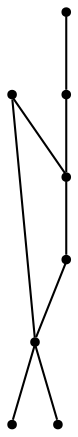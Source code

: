 graph {
  node [shape=point,comment="{\"directed\":false,\"doi\":\"10.1007/978-3-030-68766-3_34\",\"figure\":\"2 (4)\"}"]

  v0 [pos="1551.01580927531,1197.660483150604"]
  v1 [pos="1551.0106904076854,1213.3847205135457"]
  v2 [pos="1574.8154278976108,1213.3839256680662"]
  v3 [pos="1551.0106904076854,1339.154233557762"]
  v4 [pos="1503.4030594919482,1213.3847205135457"]
  v5 [pos="1503.4030594919482,1339.154233557762"]
  v6 [pos="1408.1847772106335,1299.8467082539592"]
  v7 [pos="1408.1858264195253,1339.154233557762"]

  v1 -- v0 [id="-2",pos="1551.0106904076854,1213.3847205135457 1551.01580927531,1197.660483150604 1551.01580927531,1197.660483150604 1551.01580927531,1197.660483150604"]
  v1 -- v2 [id="-4",pos="1551.0106904076854,1213.3847205135457 1574.8154278976108,1213.3839256680662 1574.8154278976108,1213.3839256680662 1574.8154278976108,1213.3839256680662"]
  v3 -- v1 [id="-5",pos="1551.0106904076854,1339.154233557762 1551.0106904076854,1213.3847205135457 1551.0106904076854,1213.3847205135457 1551.0106904076854,1213.3847205135457"]
  v7 -- v5 [id="-6",pos="1408.1858264195253,1339.154233557762 1503.4030594919482,1339.154233557762 1503.4030594919482,1339.154233557762 1503.4030594919482,1339.154233557762"]
  v6 -- v7 [id="-7",pos="1408.1847772106335,1299.8467082539592 1408.1858264195253,1339.154233557762 1408.1858264195253,1339.154233557762 1408.1858264195253,1339.154233557762"]
  v5 -- v3 [id="-9",pos="1503.4030594919482,1339.154233557762 1551.0106904076854,1339.154233557762 1551.0106904076854,1339.154233557762 1551.0106904076854,1339.154233557762"]
  v4 -- v5 [id="-10",pos="1503.4030594919482,1213.3847205135457 1503.4030594919482,1339.154233557762 1503.4030594919482,1339.154233557762 1503.4030594919482,1339.154233557762"]
  v4 -- v1 [id="-11",pos="1503.4030594919482,1213.3847205135457 1551.0106904076854,1213.3847205135457 1551.0106904076854,1213.3847205135457 1551.0106904076854,1213.3847205135457"]
}